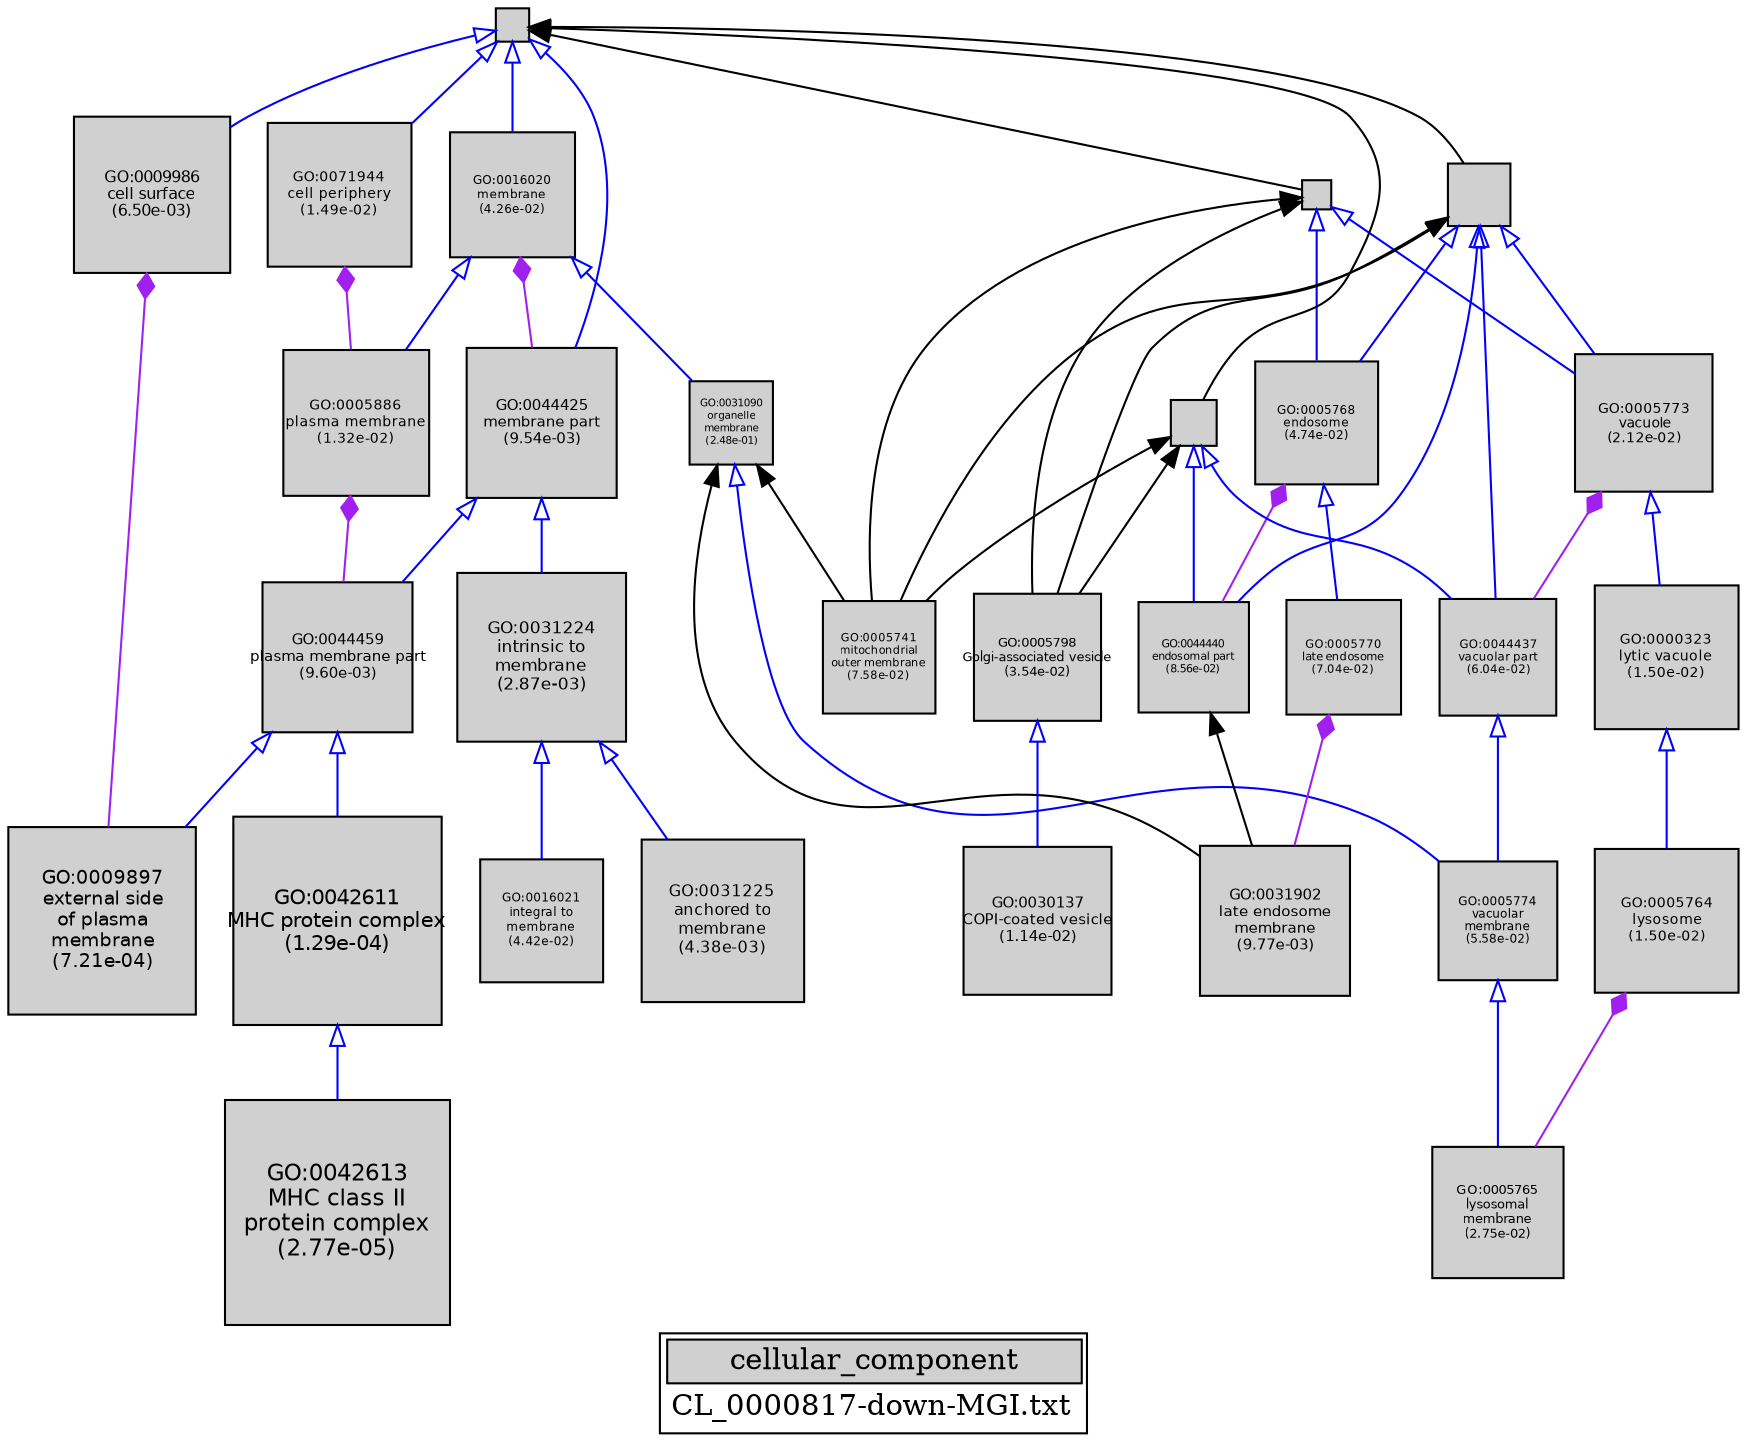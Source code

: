 digraph "cellular_component" {
graph [ bgcolor = "#FFFFFF", label = <<TABLE COLOR="black" BGCOLOR="white"><TR><TD COLSPAN="2" BGCOLOR="#D0D0D0"><FONT COLOR="black">cellular_component</FONT></TD></TR><TR><TD BORDER="0">CL_0000817-down-MGI.txt</TD></TR></TABLE>> ];
node [ fontname = "Helvetica" ];

subgraph "nodes" {

node [ style = "filled", fixedsize = "true", width = 1, shape = "box", fontsize = 9, fillcolor = "#D0D0D0", fontcolor = "black", color = "black" ];

"GO:0031225" [ URL = "#GO:0031225", label = <<TABLE BORDER="0"><TR><TD>GO:0031225<BR/>anchored to<BR/>membrane<BR/>(4.38e-03)</TD></TR></TABLE>>, width = 1.08123987257, shape = "box", fontsize = 7.78492708251, height = 1.08123987257 ];
"GO:0005764" [ URL = "#GO:0005764", label = <<TABLE BORDER="0"><TR><TD>GO:0005764<BR/>lysosome<BR/>(1.50e-02)</TD></TR></TABLE>>, width = 0.952026350863, shape = "box", fontsize = 6.85458972622, height = 0.952026350863 ];
"GO:0005886" [ URL = "#GO:0005886", label = <<TABLE BORDER="0"><TR><TD>GO:0005886<BR/>plasma membrane<BR/>(1.32e-02)</TD></TR></TABLE>>, width = 0.965910292138, shape = "box", fontsize = 6.9545541034, height = 0.965910292138 ];
"GO:0071944" [ URL = "#GO:0071944", label = <<TABLE BORDER="0"><TR><TD>GO:0071944<BR/>cell periphery<BR/>(1.49e-02)</TD></TR></TABLE>>, width = 0.952663471117, shape = "box", fontsize = 6.85917699204, height = 0.952663471117 ];
"GO:0042613" [ URL = "#GO:0042613", label = <<TABLE BORDER="0"><TR><TD>GO:0042613<BR/>MHC class II<BR/>protein complex<BR/>(2.77e-05)</TD></TR></TABLE>>, width = 1.5, shape = "box", fontsize = 10.8, height = 1.5 ];
"GO:0009897" [ URL = "#GO:0009897", label = <<TABLE BORDER="0"><TR><TD>GO:0009897<BR/>external side<BR/>of plasma<BR/>membrane<BR/>(7.21e-04)</TD></TR></TABLE>>, width = 1.24672250762, shape = "box", fontsize = 8.97640205486, height = 1.24672250762 ];
"GO:0031090" [ URL = "#GO:0031090", label = <<TABLE BORDER="0"><TR><TD>GO:0031090<BR/>organelle<BR/>membrane<BR/>(2.48e-01)</TD></TR></TABLE>>, width = 0.554489785255, shape = "box", fontsize = 5.0, height = 0.554489785255 ];
"GO:0005774" [ URL = "#GO:0005774", label = <<TABLE BORDER="0"><TR><TD>GO:0005774<BR/>vacuolar<BR/>membrane<BR/>(5.58e-02)</TD></TR></TABLE>>, width = 0.791241592615, shape = "box", fontsize = 5.69693946682, height = 0.791241592615 ];
"GO:0009986" [ URL = "#GO:0009986", label = <<TABLE BORDER="0"><TR><TD>GO:0009986<BR/>cell surface<BR/>(6.50e-03)</TD></TR></TABLE>>, width = 1.04158842843, shape = "box", fontsize = 7.49943668469, height = 1.04158842843 ];
"GO:0016020" [ URL = "#GO:0016020", label = <<TABLE BORDER="0"><TR><TD>GO:0016020<BR/>membrane<BR/>(4.26e-02)</TD></TR></TABLE>>, width = 0.826711285541, shape = "box", fontsize = 5.9523212559, height = 0.826711285541 ];
"GO:0005773" [ URL = "#GO:0005773", label = <<TABLE BORDER="0"><TR><TD>GO:0005773<BR/>vacuole<BR/>(2.12e-02)</TD></TR></TABLE>>, width = 0.912346025116, shape = "box", fontsize = 6.56889138083, height = 0.912346025116 ];
"GO:0005765" [ URL = "#GO:0005765", label = <<TABLE BORDER="0"><TR><TD>GO:0005765<BR/>lysosomal<BR/>membrane<BR/>(2.75e-02)</TD></TR></TABLE>>, width = 0.881650155274, shape = "box", fontsize = 6.34788111797, height = 0.881650155274 ];
"GO:0005768" [ URL = "#GO:0005768", label = <<TABLE BORDER="0"><TR><TD>GO:0005768<BR/>endosome<BR/>(4.74e-02)</TD></TR></TABLE>>, width = 0.813024523496, shape = "box", fontsize = 5.85377656917, height = 0.813024523496 ];
"GO:0043231" [ URL = "#GO:0043231", label = "", width = 0.200203489525, shape = "box", height = 0.200203489525 ];
"GO:0031902" [ URL = "#GO:0031902", label = <<TABLE BORDER="0"><TR><TD>GO:0031902<BR/>late endosome<BR/>membrane<BR/>(9.77e-03)</TD></TR></TABLE>>, width = 0.998912009342, shape = "box", fontsize = 7.19216646726, height = 0.998912009342 ];
"GO:0000323" [ URL = "#GO:0000323", label = <<TABLE BORDER="0"><TR><TD>GO:0000323<BR/>lytic vacuole<BR/>(1.50e-02)</TD></TR></TABLE>>, width = 0.952026350863, shape = "box", fontsize = 6.85458972622, height = 0.952026350863 ];
"GO:0044440" [ URL = "#GO:0044440", label = <<TABLE BORDER="0"><TR><TD>GO:0044440<BR/>endosomal part<BR/>(8.56e-02)</TD></TR></TABLE>>, width = 0.731204576616, shape = "box", fontsize = 5.26467295163, height = 0.731204576616 ];
"GO:0030137" [ URL = "#GO:0030137", label = <<TABLE BORDER="0"><TR><TD>GO:0030137<BR/>COPI-coated vesicle<BR/>(1.14e-02)</TD></TR></TABLE>>, width = 0.98238704384, shape = "box", fontsize = 7.07318671565, height = 0.98238704384 ];
"GO:0044437" [ URL = "#GO:0044437", label = <<TABLE BORDER="0"><TR><TD>GO:0044437<BR/>vacuolar part<BR/>(6.04e-02)</TD></TR></TABLE>>, width = 0.780378716262, shape = "box", fontsize = 5.61872675708, height = 0.780378716262 ];
"GO:0016021" [ URL = "#GO:0016021", label = <<TABLE BORDER="0"><TR><TD>GO:0016021<BR/>integral to<BR/>membrane<BR/>(4.42e-02)</TD></TR></TABLE>>, width = 0.82201855823, shape = "box", fontsize = 5.91853361926, height = 0.82201855823 ];
"GO:0005798" [ URL = "#GO:0005798", label = <<TABLE BORDER="0"><TR><TD>GO:0005798<BR/>Golgi-associated vesicle<BR/>(3.54e-02)</TD></TR></TABLE>>, width = 0.850340672856, shape = "box", fontsize = 6.12245284456, height = 0.850340672856 ];
"GO:0005741" [ URL = "#GO:0005741", label = <<TABLE BORDER="0"><TR><TD>GO:0005741<BR/>mitochondrial<BR/>outer membrane<BR/>(7.58e-02)</TD></TR></TABLE>>, width = 0.748817958358, shape = "box", fontsize = 5.39148930018, height = 0.748817958358 ];
"GO:0044464" [ URL = "#GO:0044464", label = "", width = 0.218444307745, shape = "box", height = 0.218444307745 ];
"GO:0031224" [ URL = "#GO:0031224", label = <<TABLE BORDER="0"><TR><TD>GO:0031224<BR/>intrinsic to<BR/>membrane<BR/>(2.87e-03)</TD></TR></TABLE>>, width = 1.12223383353, shape = "box", fontsize = 8.08008360144, height = 1.12223383353 ];
"GO:0044446" [ URL = "#GO:0044446", label = "", width = 0.306587849348, shape = "box", height = 0.306587849348 ];
"GO:0044459" [ URL = "#GO:0044459", label = <<TABLE BORDER="0"><TR><TD>GO:0044459<BR/>plasma membrane part<BR/>(9.60e-03)</TD></TR></TABLE>>, width = 1.00086340718, shape = "box", fontsize = 7.20621653171, height = 1.00086340718 ];
"GO:0042611" [ URL = "#GO:0042611", label = <<TABLE BORDER="0"><TR><TD>GO:0042611<BR/>MHC protein complex<BR/>(1.29e-04)</TD></TR></TABLE>>, width = 1.38646705201, shape = "box", fontsize = 9.98256277445, height = 1.38646705201 ];
"GO:0044444" [ URL = "#GO:0044444", label = "", width = 0.414849435623, shape = "box", height = 0.414849435623 ];
"GO:0005770" [ URL = "#GO:0005770", label = <<TABLE BORDER="0"><TR><TD>GO:0005770<BR/>late endosome<BR/>(7.04e-02)</TD></TR></TABLE>>, width = 0.759163044822, shape = "box", fontsize = 5.46597392272, height = 0.759163044822 ];
"GO:0044425" [ URL = "#GO:0044425", label = <<TABLE BORDER="0"><TR><TD>GO:0044425<BR/>membrane part<BR/>(9.54e-03)</TD></TR></TABLE>>, width = 1.00144484895, shape = "box", fontsize = 7.21040291247, height = 1.00144484895 ];
}
subgraph "edges" {


edge [ dir = "back", weight = 1 ];
subgraph "regulates" {


edge [ color = "cyan", arrowtail = "none" ];
subgraph "positive" {


edge [ color = "green", arrowtail = "vee" ];
}
subgraph "negative" {


edge [ color = "red", arrowtail = "tee" ];
}
}
subgraph "part_of" {


edge [ color = "purple", arrowtail = "diamond", weight = 2.5 ];
"GO:0016020" -> "GO:0044425";
"GO:0005773" -> "GO:0044437";
"GO:0071944" -> "GO:0005886";
"GO:0005764" -> "GO:0005765";
"GO:0009986" -> "GO:0009897";
"GO:0005770" -> "GO:0031902";
"GO:0005768" -> "GO:0044440";
"GO:0005886" -> "GO:0044459";
}
subgraph "is_a" {


edge [ color = "blue", arrowtail = "empty", weight = 5.0 ];
"GO:0044446" -> "GO:0044440";
"GO:0000323" -> "GO:0005764";
"GO:0043231" -> "GO:0005768";
"GO:0044464" -> "GO:0044425";
"GO:0031090" -> "GO:0005774";
"GO:0031224" -> "GO:0031225";
"GO:0044444" -> "GO:0044440";
"GO:0044464" -> "GO:0016020";
"GO:0044425" -> "GO:0044459";
"GO:0005798" -> "GO:0030137";
"GO:0044464" -> "GO:0071944";
"GO:0044444" -> "GO:0005768";
"GO:0044459" -> "GO:0042611";
"GO:0042611" -> "GO:0042613";
"GO:0044437" -> "GO:0005774";
"GO:0031224" -> "GO:0016021";
"GO:0005773" -> "GO:0000323";
"GO:0016020" -> "GO:0031090";
"GO:0043231" -> "GO:0005773";
"GO:0005774" -> "GO:0005765";
"GO:0044459" -> "GO:0009897";
"GO:0016020" -> "GO:0005886";
"GO:0044444" -> "GO:0005773";
"GO:0005768" -> "GO:0005770";
"GO:0044425" -> "GO:0031224";
"GO:0044444" -> "GO:0044437";
"GO:0044446" -> "GO:0044437";
"GO:0044464" -> "GO:0009986";
}
"GO:0043231" -> "GO:0005798";
"GO:0044464" -> "GO:0044446";
"GO:0044446" -> "GO:0005798";
"GO:0044464" -> "GO:0043231";
"GO:0044446" -> "GO:0005741";
"GO:0044444" -> "GO:0005741";
"GO:0031090" -> "GO:0005741";
"GO:0044444" -> "GO:0005798";
"GO:0031090" -> "GO:0031902";
"GO:0044464" -> "GO:0044444";
"GO:0044440" -> "GO:0031902";
"GO:0043231" -> "GO:0005741";
}
}
